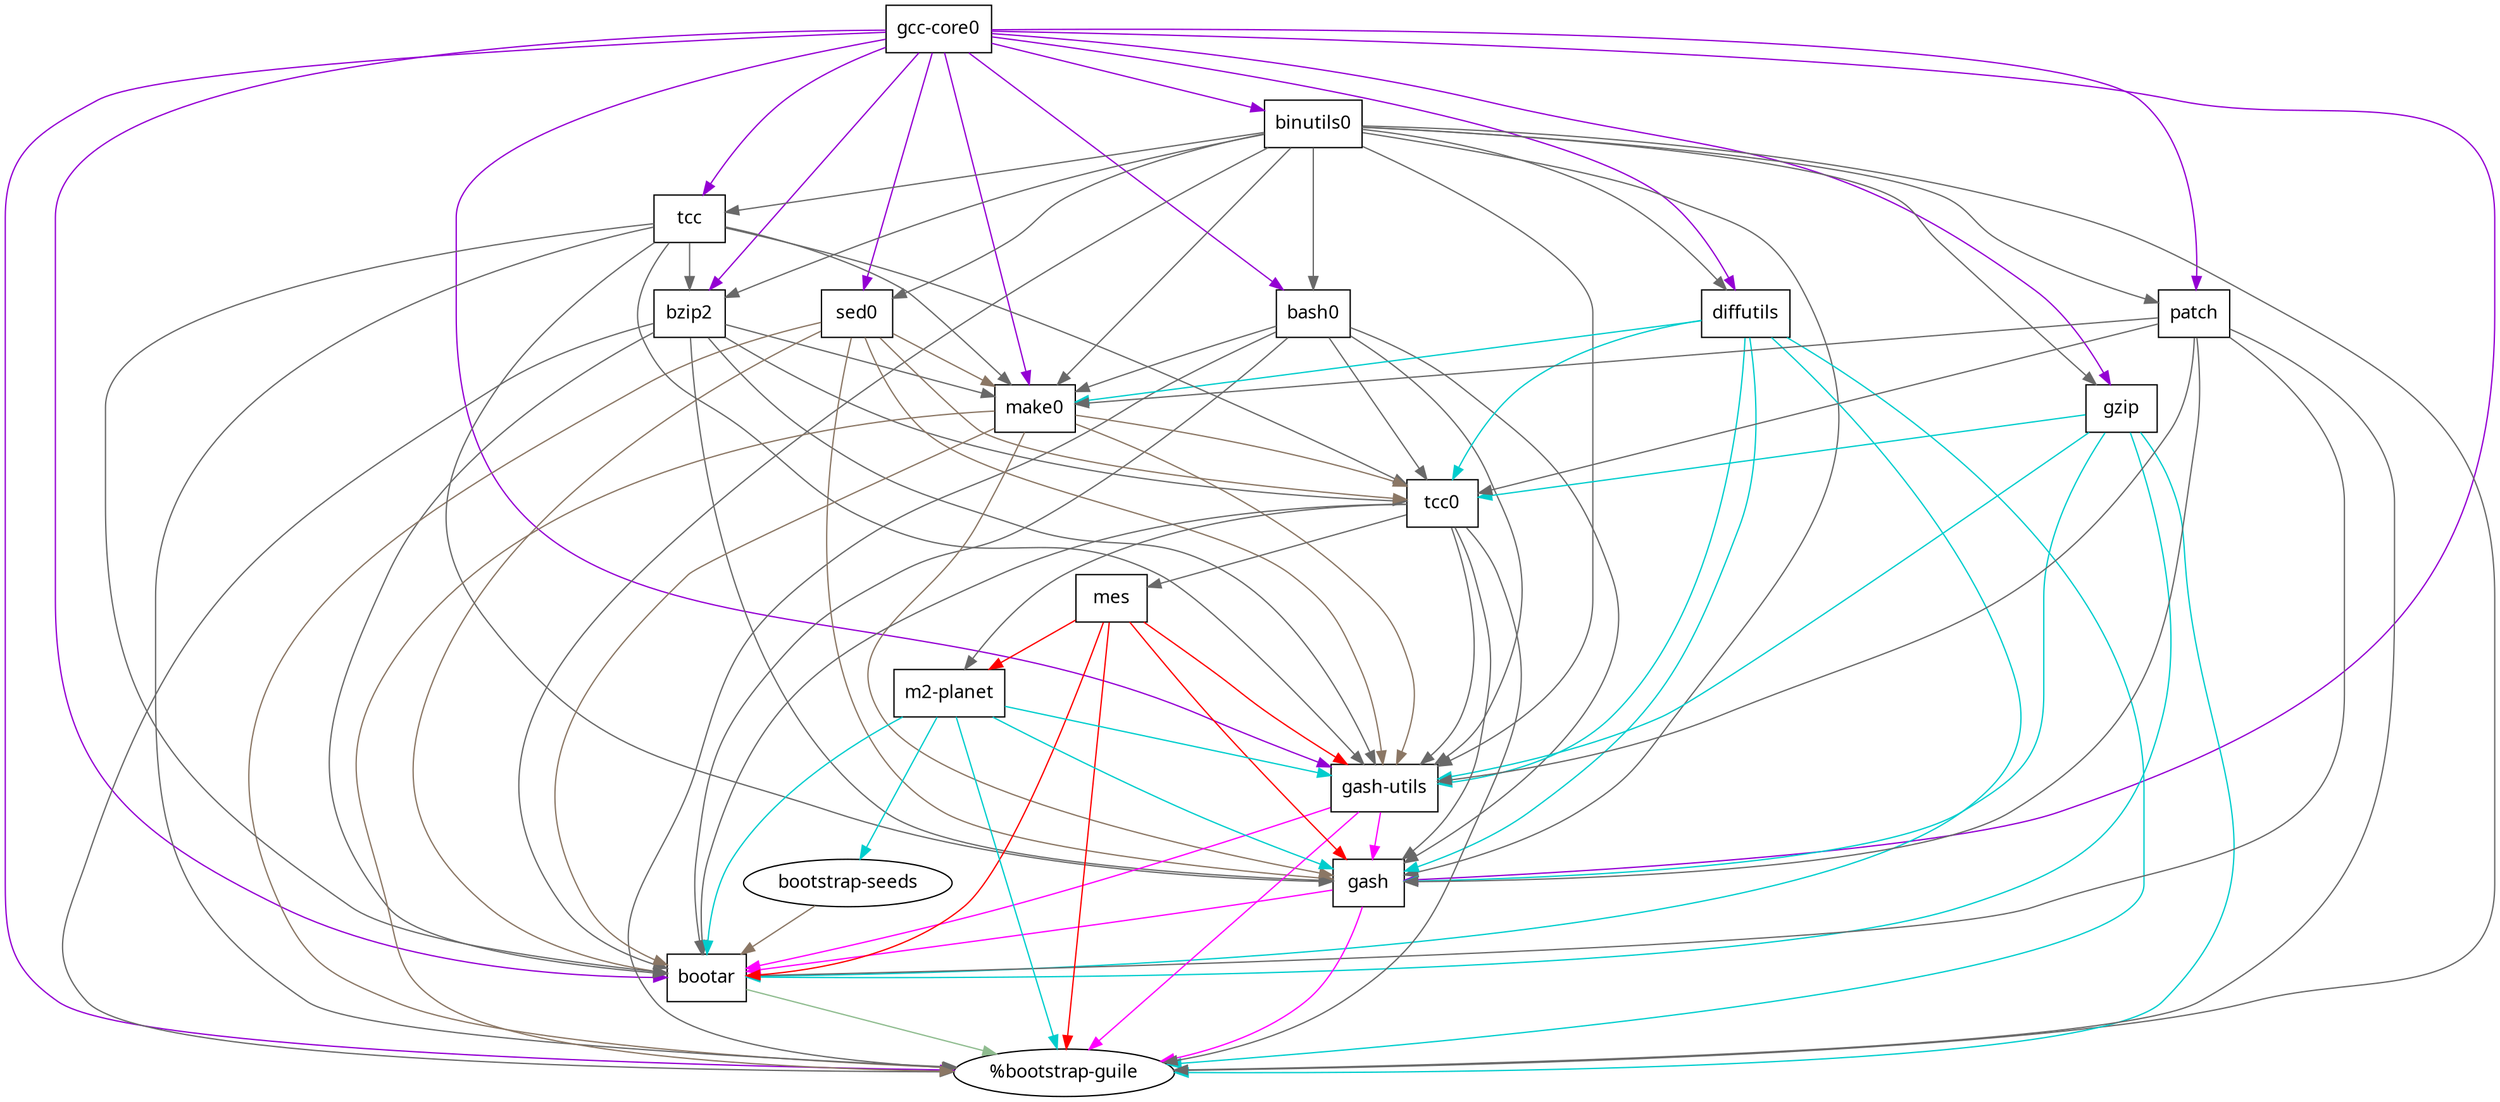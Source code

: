 digraph "Guix package" {
  "139965588787520" [label = "gcc-core0", shape = box, fontname = sans];
  "139965588787520" -> "139965588787680" [color = darkviolet];
  "139965588787520" -> "139965588788480" [color = darkviolet];
  "139965588787520" -> "139965588788640" [color = darkviolet];
  "139965588787520" -> "139965588788160" [color = darkviolet];
  "139965588787520" -> "139965588788960" [color = darkviolet];
  "139965588787520" -> "139965588788000" [color = darkviolet];
  "139965588787520" -> "139965588787840" [color = darkviolet];
  "139965588787520" -> "139965588788320" [color = darkviolet];
  "139965588787520" -> "139965588788800" [color = darkviolet];
  "139965588787520" -> "139965588789920" [color = darkviolet];
  "139965588787520" -> "139965588789760" [color = darkviolet];
  "139965588787520" -> "139965588790080" [color = darkviolet];
  "139965588787520" -> "139965749563136" [color = darkviolet];
  "139965588787680" [label = "binutils0", shape = box, fontname = sans];
  "139965588787680" -> "139965588788480" [color = dimgrey];
  "139965588787680" -> "139965588788640" [color = dimgrey];
  "139965588787680" -> "139965588788160" [color = dimgrey];
  "139965588787680" -> "139965588788960" [color = dimgrey];
  "139965588787680" -> "139965588788000" [color = dimgrey];
  "139965588787680" -> "139965588787840" [color = dimgrey];
  "139965588787680" -> "139965588788320" [color = dimgrey];
  "139965588787680" -> "139965588788800" [color = dimgrey];
  "139965588787680" -> "139965588789920" [color = dimgrey];
  "139965588787680" -> "139965588789760" [color = dimgrey];
  "139965588787680" -> "139965588790080" [color = dimgrey];
  "139965588787680" -> "139965749563136" [color = dimgrey];
  "139965588788480" [label = "bash0", shape = box, fontname = sans];
  "139965588788480" -> "139965588788800" [color = dimgrey];
  "139965588788480" -> "139965588789120" [color = dimgrey];
  "139965588788480" -> "139965588789920" [color = dimgrey];
  "139965588788480" -> "139965588789760" [color = dimgrey];
  "139965588788480" -> "139965588790080" [color = dimgrey];
  "139965588788480" -> "139965749563136" [color = dimgrey];
  "139965588788800" [label = "make0", shape = box, fontname = sans];
  "139965588788800" -> "139965588789120" [color = peachpuff4];
  "139965588788800" -> "139965588789920" [color = peachpuff4];
  "139965588788800" -> "139965588789760" [color = peachpuff4];
  "139965588788800" -> "139965588790080" [color = peachpuff4];
  "139965588788800" -> "139965749563136" [color = peachpuff4];
  "139965588789120" [label = "tcc0", shape = box, fontname = sans];
  "139965588789120" -> "139965588789280" [color = dimgrey];
  "139965588789120" -> "139965588789440" [color = dimgrey];
  "139965588789120" -> "139965588789920" [color = dimgrey];
  "139965588789120" -> "139965588789760" [color = dimgrey];
  "139965588789120" -> "139965588790080" [color = dimgrey];
  "139965588789120" -> "139965749563136" [color = dimgrey];
  "139965588789280" [label = "mes", shape = box, fontname = sans];
  "139965588789280" -> "139965588789440" [color = red];
  "139965588789280" -> "139965588789920" [color = red];
  "139965588789280" -> "139965588789760" [color = red];
  "139965588789280" -> "139965588790080" [color = red];
  "139965588789280" -> "139965749563136" [color = red];
  "139965588789440" [label = "m2-planet", shape = box, fontname = sans];
  "139965588789440" -> "139965588789600" [color = cyan3];
  "139965588789440" -> "139965588789920" [color = cyan3];
  "139965588789440" -> "139965588789760" [color = cyan3];
  "139965588789440" -> "139965588790080" [color = cyan3];
  "139965588789440" -> "139965749563136" [color = cyan3];
  "139965588789600" [label = "bootstrap-seeds", shape = ellipse, fontname = sans];
  "139965588789600" -> "139965588790080" [color = peachpuff4];
  "139965588790080" [label = "bootar", shape = box, fontname = sans];
  "139965588790080" -> "139965749563136" [color = darkseagreen];
  "139965749563136" [label = "%bootstrap-guile", shape = ellipse, fontname = sans];
  "139965588789920" [label = "gash", shape = box, fontname = sans];
  "139965588789920" -> "139965588790080" [color = magenta];
  "139965588789920" -> "139965749563136" [color = magenta];
  "139965588789760" [label = "gash-utils", shape = box, fontname = sans];
  "139965588789760" -> "139965588790080" [color = magenta];
  "139965588789760" -> "139965588789920" [color = magenta];
  "139965588789760" -> "139965749563136" [color = magenta];
  "139965588788640" [label = "bzip2", shape = box, fontname = sans];
  "139965588788640" -> "139965588788800" [color = dimgrey];
  "139965588788640" -> "139965588789120" [color = dimgrey];
  "139965588788640" -> "139965588789920" [color = dimgrey];
  "139965588788640" -> "139965588789760" [color = dimgrey];
  "139965588788640" -> "139965588790080" [color = dimgrey];
  "139965588788640" -> "139965749563136" [color = dimgrey];
  "139965588788160" [label = "diffutils", shape = box, fontname = sans];
  "139965588788160" -> "139965588788800" [color = cyan3];
  "139965588788160" -> "139965588789120" [color = cyan3];
  "139965588788160" -> "139965588789920" [color = cyan3];
  "139965588788160" -> "139965588789760" [color = cyan3];
  "139965588788160" -> "139965588790080" [color = cyan3];
  "139965588788160" -> "139965749563136" [color = cyan3];
  "139965588788960" [label = "gzip", shape = box, fontname = sans];
  "139965588788960" -> "139965588789120" [color = cyan3];
  "139965588788960" -> "139965588789920" [color = cyan3];
  "139965588788960" -> "139965588789760" [color = cyan3];
  "139965588788960" -> "139965588790080" [color = cyan3];
  "139965588788960" -> "139965749563136" [color = cyan3];
  "139965588788000" [label = "patch", shape = box, fontname = sans];
  "139965588788000" -> "139965588788800" [color = dimgrey];
  "139965588788000" -> "139965588789120" [color = dimgrey];
  "139965588788000" -> "139965588789920" [color = dimgrey];
  "139965588788000" -> "139965588789760" [color = dimgrey];
  "139965588788000" -> "139965588790080" [color = dimgrey];
  "139965588788000" -> "139965749563136" [color = dimgrey];
  "139965588787840" [label = "sed0", shape = box, fontname = sans];
  "139965588787840" -> "139965588788800" [color = peachpuff4];
  "139965588787840" -> "139965588789120" [color = peachpuff4];
  "139965588787840" -> "139965588789920" [color = peachpuff4];
  "139965588787840" -> "139965588789760" [color = peachpuff4];
  "139965588787840" -> "139965588790080" [color = peachpuff4];
  "139965588787840" -> "139965749563136" [color = peachpuff4];
  "139965588788320" [label = "tcc", shape = box, fontname = sans];
  "139965588788320" -> "139965588788640" [color = dimgrey];
  "139965588788320" -> "139965588788800" [color = dimgrey];
  "139965588788320" -> "139965588789120" [color = dimgrey];
  "139965588788320" -> "139965588789920" [color = dimgrey];
  "139965588788320" -> "139965588789760" [color = dimgrey];
  "139965588788320" -> "139965588790080" [color = dimgrey];
  "139965588788320" -> "139965749563136" [color = dimgrey];

}
